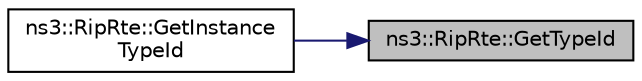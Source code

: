 digraph "ns3::RipRte::GetTypeId"
{
 // LATEX_PDF_SIZE
  edge [fontname="Helvetica",fontsize="10",labelfontname="Helvetica",labelfontsize="10"];
  node [fontname="Helvetica",fontsize="10",shape=record];
  rankdir="RL";
  Node1 [label="ns3::RipRte::GetTypeId",height=0.2,width=0.4,color="black", fillcolor="grey75", style="filled", fontcolor="black",tooltip="Get the type ID."];
  Node1 -> Node2 [dir="back",color="midnightblue",fontsize="10",style="solid",fontname="Helvetica"];
  Node2 [label="ns3::RipRte::GetInstance\lTypeId",height=0.2,width=0.4,color="black", fillcolor="white", style="filled",URL="$classns3_1_1_rip_rte.html#a4f4981375d1657c7e8b7774c613fa752",tooltip="Return the instance type identifier."];
}

